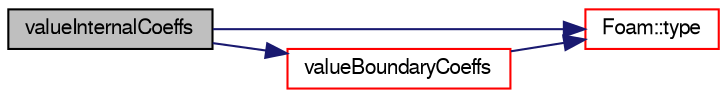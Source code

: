 digraph "valueInternalCoeffs"
{
  bgcolor="transparent";
  edge [fontname="FreeSans",fontsize="10",labelfontname="FreeSans",labelfontsize="10"];
  node [fontname="FreeSans",fontsize="10",shape=record];
  rankdir="LR";
  Node1708 [label="valueInternalCoeffs",height=0.2,width=0.4,color="black", fillcolor="grey75", style="filled", fontcolor="black"];
  Node1708 -> Node1709 [color="midnightblue",fontsize="10",style="solid",fontname="FreeSans"];
  Node1709 [label="Foam::type",height=0.2,width=0.4,color="red",URL="$a21124.html#aec48583af672626378f501eb9fc32cd1",tooltip="Return the file type: DIRECTORY or FILE. "];
  Node1708 -> Node1715 [color="midnightblue",fontsize="10",style="solid",fontname="FreeSans"];
  Node1715 [label="valueBoundaryCoeffs",height=0.2,width=0.4,color="red",URL="$a22354.html#a632eb7651264ea76321843905abbc4bc",tooltip="Return the matrix source coefficients corresponding to the. "];
  Node1715 -> Node1709 [color="midnightblue",fontsize="10",style="solid",fontname="FreeSans"];
}
